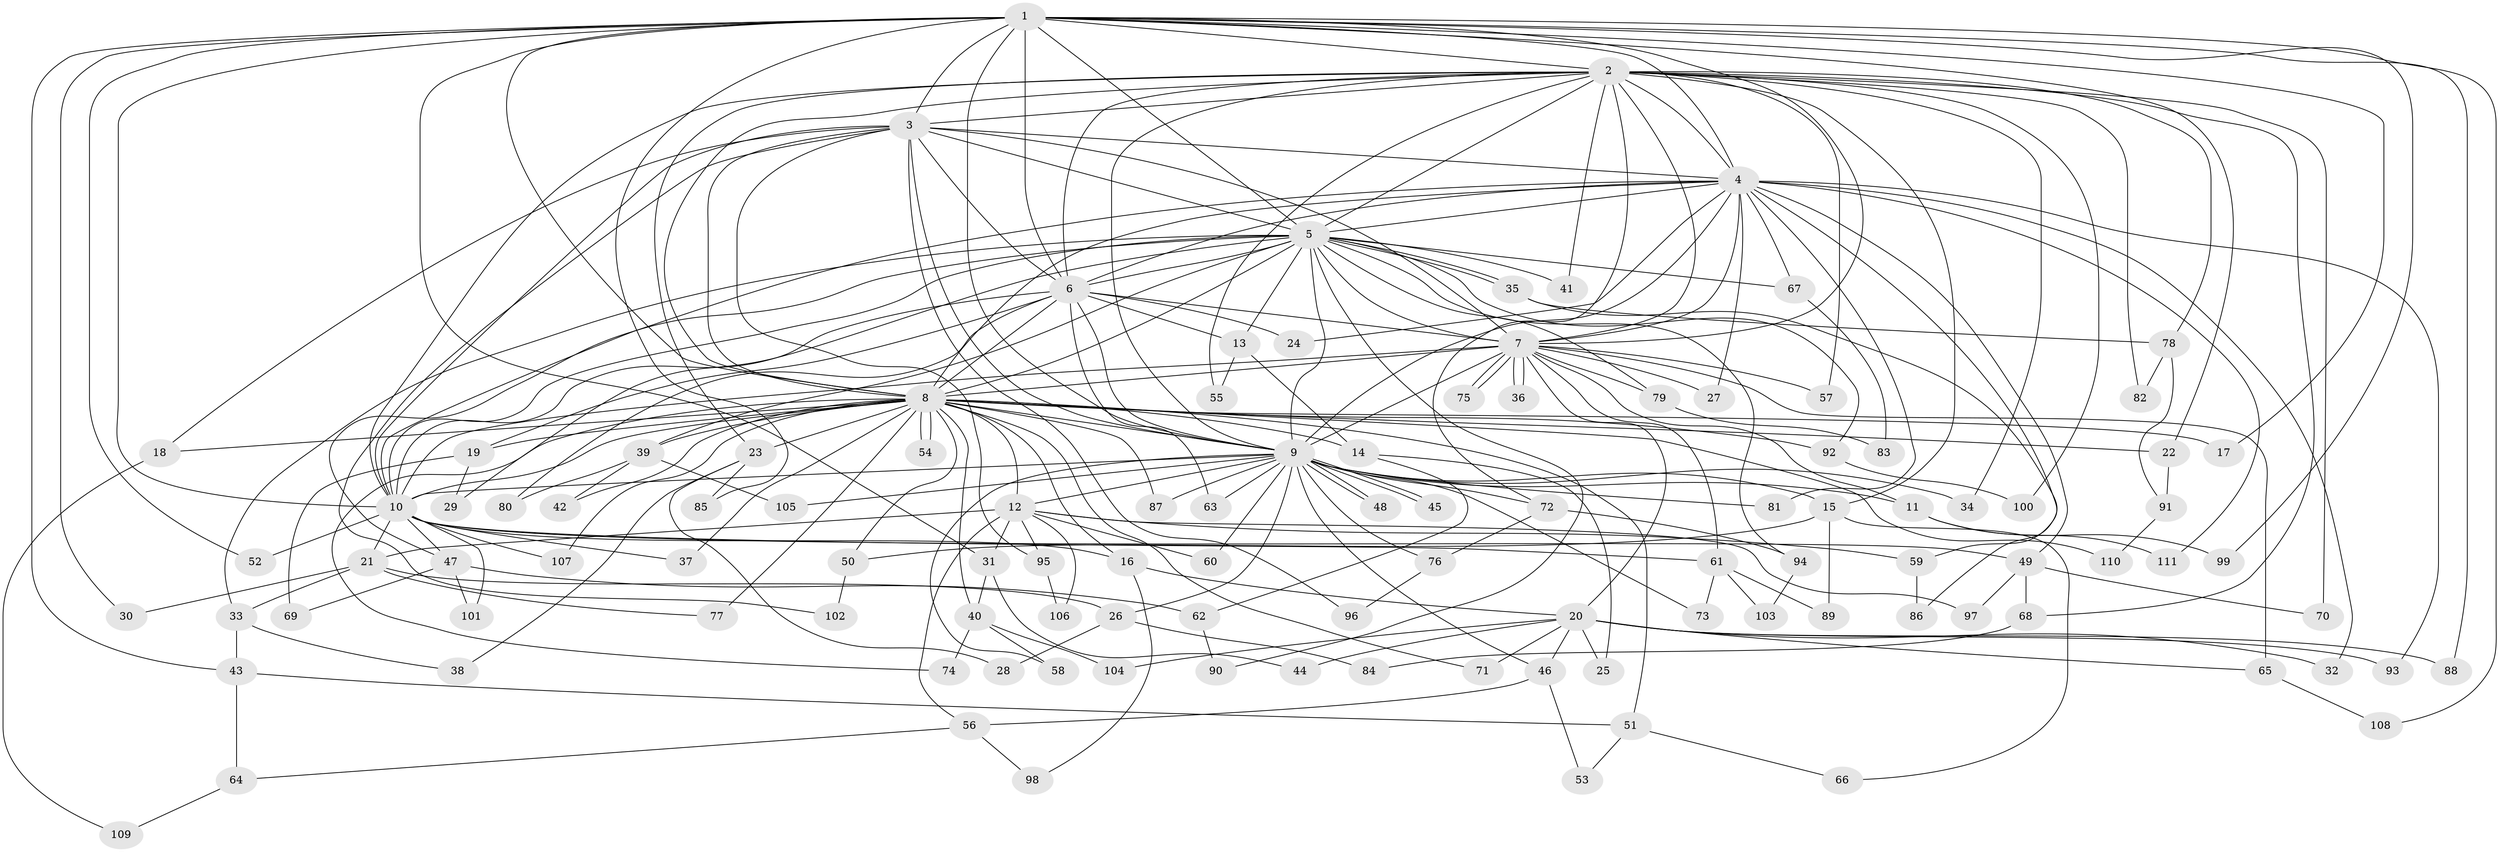 // Generated by graph-tools (version 1.1) at 2025/45/03/09/25 04:45:32]
// undirected, 111 vertices, 247 edges
graph export_dot {
graph [start="1"]
  node [color=gray90,style=filled];
  1;
  2;
  3;
  4;
  5;
  6;
  7;
  8;
  9;
  10;
  11;
  12;
  13;
  14;
  15;
  16;
  17;
  18;
  19;
  20;
  21;
  22;
  23;
  24;
  25;
  26;
  27;
  28;
  29;
  30;
  31;
  32;
  33;
  34;
  35;
  36;
  37;
  38;
  39;
  40;
  41;
  42;
  43;
  44;
  45;
  46;
  47;
  48;
  49;
  50;
  51;
  52;
  53;
  54;
  55;
  56;
  57;
  58;
  59;
  60;
  61;
  62;
  63;
  64;
  65;
  66;
  67;
  68;
  69;
  70;
  71;
  72;
  73;
  74;
  75;
  76;
  77;
  78;
  79;
  80;
  81;
  82;
  83;
  84;
  85;
  86;
  87;
  88;
  89;
  90;
  91;
  92;
  93;
  94;
  95;
  96;
  97;
  98;
  99;
  100;
  101;
  102;
  103;
  104;
  105;
  106;
  107;
  108;
  109;
  110;
  111;
  1 -- 2;
  1 -- 3;
  1 -- 4;
  1 -- 5;
  1 -- 6;
  1 -- 7;
  1 -- 8;
  1 -- 9;
  1 -- 10;
  1 -- 17;
  1 -- 22;
  1 -- 30;
  1 -- 31;
  1 -- 43;
  1 -- 52;
  1 -- 85;
  1 -- 88;
  1 -- 99;
  1 -- 108;
  2 -- 3;
  2 -- 4;
  2 -- 5;
  2 -- 6;
  2 -- 7;
  2 -- 8;
  2 -- 9;
  2 -- 10;
  2 -- 15;
  2 -- 23;
  2 -- 34;
  2 -- 41;
  2 -- 55;
  2 -- 57;
  2 -- 68;
  2 -- 70;
  2 -- 72;
  2 -- 78;
  2 -- 82;
  2 -- 100;
  3 -- 4;
  3 -- 5;
  3 -- 6;
  3 -- 7;
  3 -- 8;
  3 -- 9;
  3 -- 10;
  3 -- 18;
  3 -- 95;
  3 -- 96;
  3 -- 102;
  4 -- 5;
  4 -- 6;
  4 -- 7;
  4 -- 8;
  4 -- 9;
  4 -- 10;
  4 -- 24;
  4 -- 27;
  4 -- 32;
  4 -- 49;
  4 -- 59;
  4 -- 67;
  4 -- 81;
  4 -- 93;
  4 -- 111;
  5 -- 6;
  5 -- 7;
  5 -- 8;
  5 -- 9;
  5 -- 10;
  5 -- 13;
  5 -- 29;
  5 -- 33;
  5 -- 35;
  5 -- 35;
  5 -- 39;
  5 -- 41;
  5 -- 47;
  5 -- 67;
  5 -- 79;
  5 -- 90;
  5 -- 92;
  5 -- 94;
  6 -- 7;
  6 -- 8;
  6 -- 9;
  6 -- 10;
  6 -- 13;
  6 -- 19;
  6 -- 24;
  6 -- 63;
  6 -- 80;
  7 -- 8;
  7 -- 9;
  7 -- 10;
  7 -- 11;
  7 -- 20;
  7 -- 27;
  7 -- 36;
  7 -- 36;
  7 -- 57;
  7 -- 61;
  7 -- 65;
  7 -- 75;
  7 -- 75;
  7 -- 79;
  8 -- 9;
  8 -- 10;
  8 -- 12;
  8 -- 14;
  8 -- 16;
  8 -- 17;
  8 -- 18;
  8 -- 19;
  8 -- 22;
  8 -- 23;
  8 -- 37;
  8 -- 39;
  8 -- 40;
  8 -- 42;
  8 -- 50;
  8 -- 51;
  8 -- 54;
  8 -- 54;
  8 -- 71;
  8 -- 74;
  8 -- 77;
  8 -- 87;
  8 -- 92;
  8 -- 107;
  8 -- 110;
  9 -- 10;
  9 -- 11;
  9 -- 12;
  9 -- 15;
  9 -- 26;
  9 -- 34;
  9 -- 45;
  9 -- 45;
  9 -- 46;
  9 -- 48;
  9 -- 48;
  9 -- 58;
  9 -- 60;
  9 -- 63;
  9 -- 72;
  9 -- 73;
  9 -- 76;
  9 -- 81;
  9 -- 87;
  9 -- 105;
  10 -- 16;
  10 -- 21;
  10 -- 37;
  10 -- 47;
  10 -- 49;
  10 -- 52;
  10 -- 61;
  10 -- 101;
  10 -- 107;
  11 -- 99;
  11 -- 111;
  12 -- 21;
  12 -- 31;
  12 -- 56;
  12 -- 59;
  12 -- 60;
  12 -- 95;
  12 -- 97;
  12 -- 106;
  13 -- 14;
  13 -- 55;
  14 -- 25;
  14 -- 62;
  15 -- 50;
  15 -- 66;
  15 -- 89;
  16 -- 20;
  16 -- 98;
  18 -- 109;
  19 -- 29;
  19 -- 69;
  20 -- 25;
  20 -- 32;
  20 -- 44;
  20 -- 46;
  20 -- 65;
  20 -- 71;
  20 -- 88;
  20 -- 93;
  20 -- 104;
  21 -- 26;
  21 -- 30;
  21 -- 33;
  21 -- 77;
  22 -- 91;
  23 -- 28;
  23 -- 38;
  23 -- 85;
  26 -- 28;
  26 -- 84;
  31 -- 40;
  31 -- 44;
  33 -- 38;
  33 -- 43;
  35 -- 78;
  35 -- 86;
  39 -- 42;
  39 -- 80;
  39 -- 105;
  40 -- 58;
  40 -- 74;
  40 -- 104;
  43 -- 51;
  43 -- 64;
  46 -- 53;
  46 -- 56;
  47 -- 62;
  47 -- 69;
  47 -- 101;
  49 -- 68;
  49 -- 70;
  49 -- 97;
  50 -- 102;
  51 -- 53;
  51 -- 66;
  56 -- 64;
  56 -- 98;
  59 -- 86;
  61 -- 73;
  61 -- 89;
  61 -- 103;
  62 -- 90;
  64 -- 109;
  65 -- 108;
  67 -- 83;
  68 -- 84;
  72 -- 76;
  72 -- 94;
  76 -- 96;
  78 -- 82;
  78 -- 91;
  79 -- 83;
  91 -- 110;
  92 -- 100;
  94 -- 103;
  95 -- 106;
}

